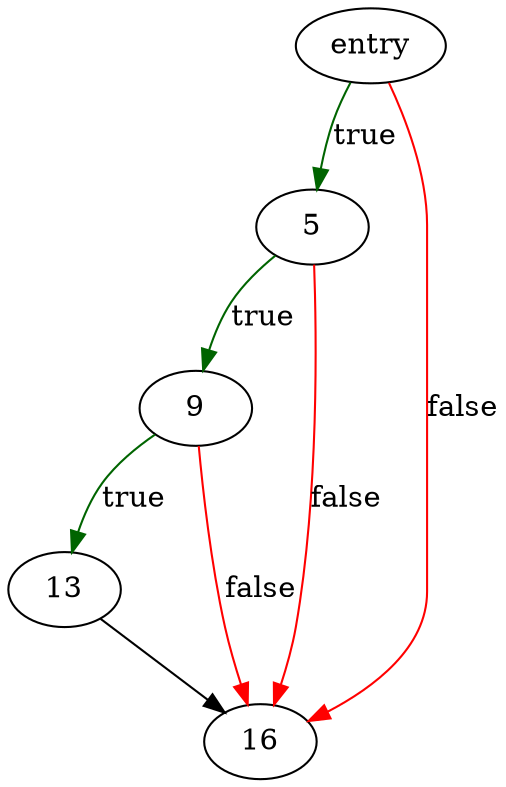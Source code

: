 digraph "output_file_close" {
	// Node definitions.
	1 [label=entry];
	5;
	9;
	13;
	16;

	// Edge definitions.
	1 -> 5 [
		color=darkgreen
		label=true
	];
	1 -> 16 [
		color=red
		label=false
	];
	5 -> 9 [
		color=darkgreen
		label=true
	];
	5 -> 16 [
		color=red
		label=false
	];
	9 -> 13 [
		color=darkgreen
		label=true
	];
	9 -> 16 [
		color=red
		label=false
	];
	13 -> 16;
}